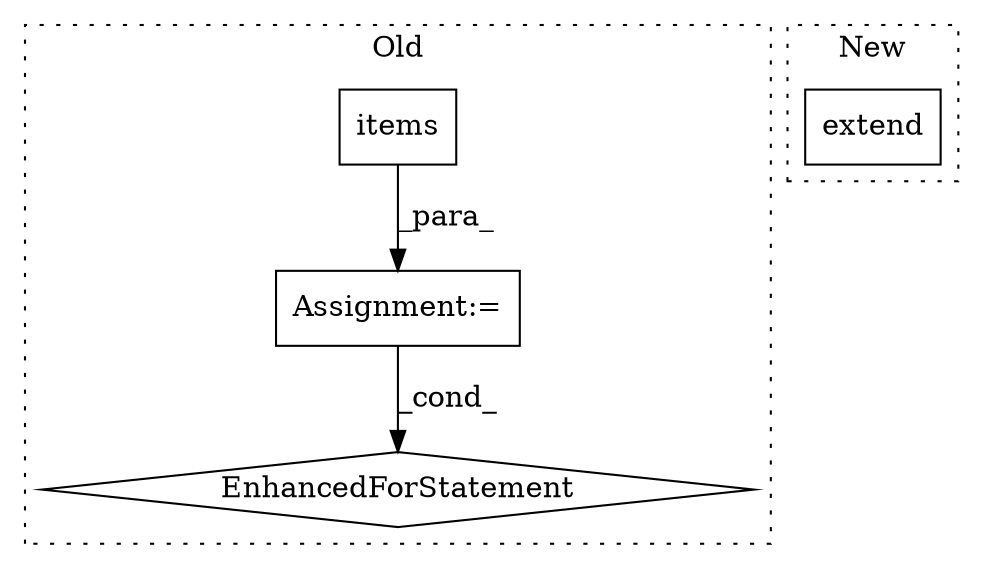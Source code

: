 digraph G {
subgraph cluster0 {
1 [label="items" a="32" s="6969" l="7" shape="box"];
3 [label="Assignment:=" a="7" s="6876,6976" l="70,2" shape="box"];
4 [label="EnhancedForStatement" a="70" s="6876,6976" l="70,2" shape="diamond"];
label = "Old";
style="dotted";
}
subgraph cluster1 {
2 [label="extend" a="32" s="6370,6391" l="7,1" shape="box"];
label = "New";
style="dotted";
}
1 -> 3 [label="_para_"];
3 -> 4 [label="_cond_"];
}